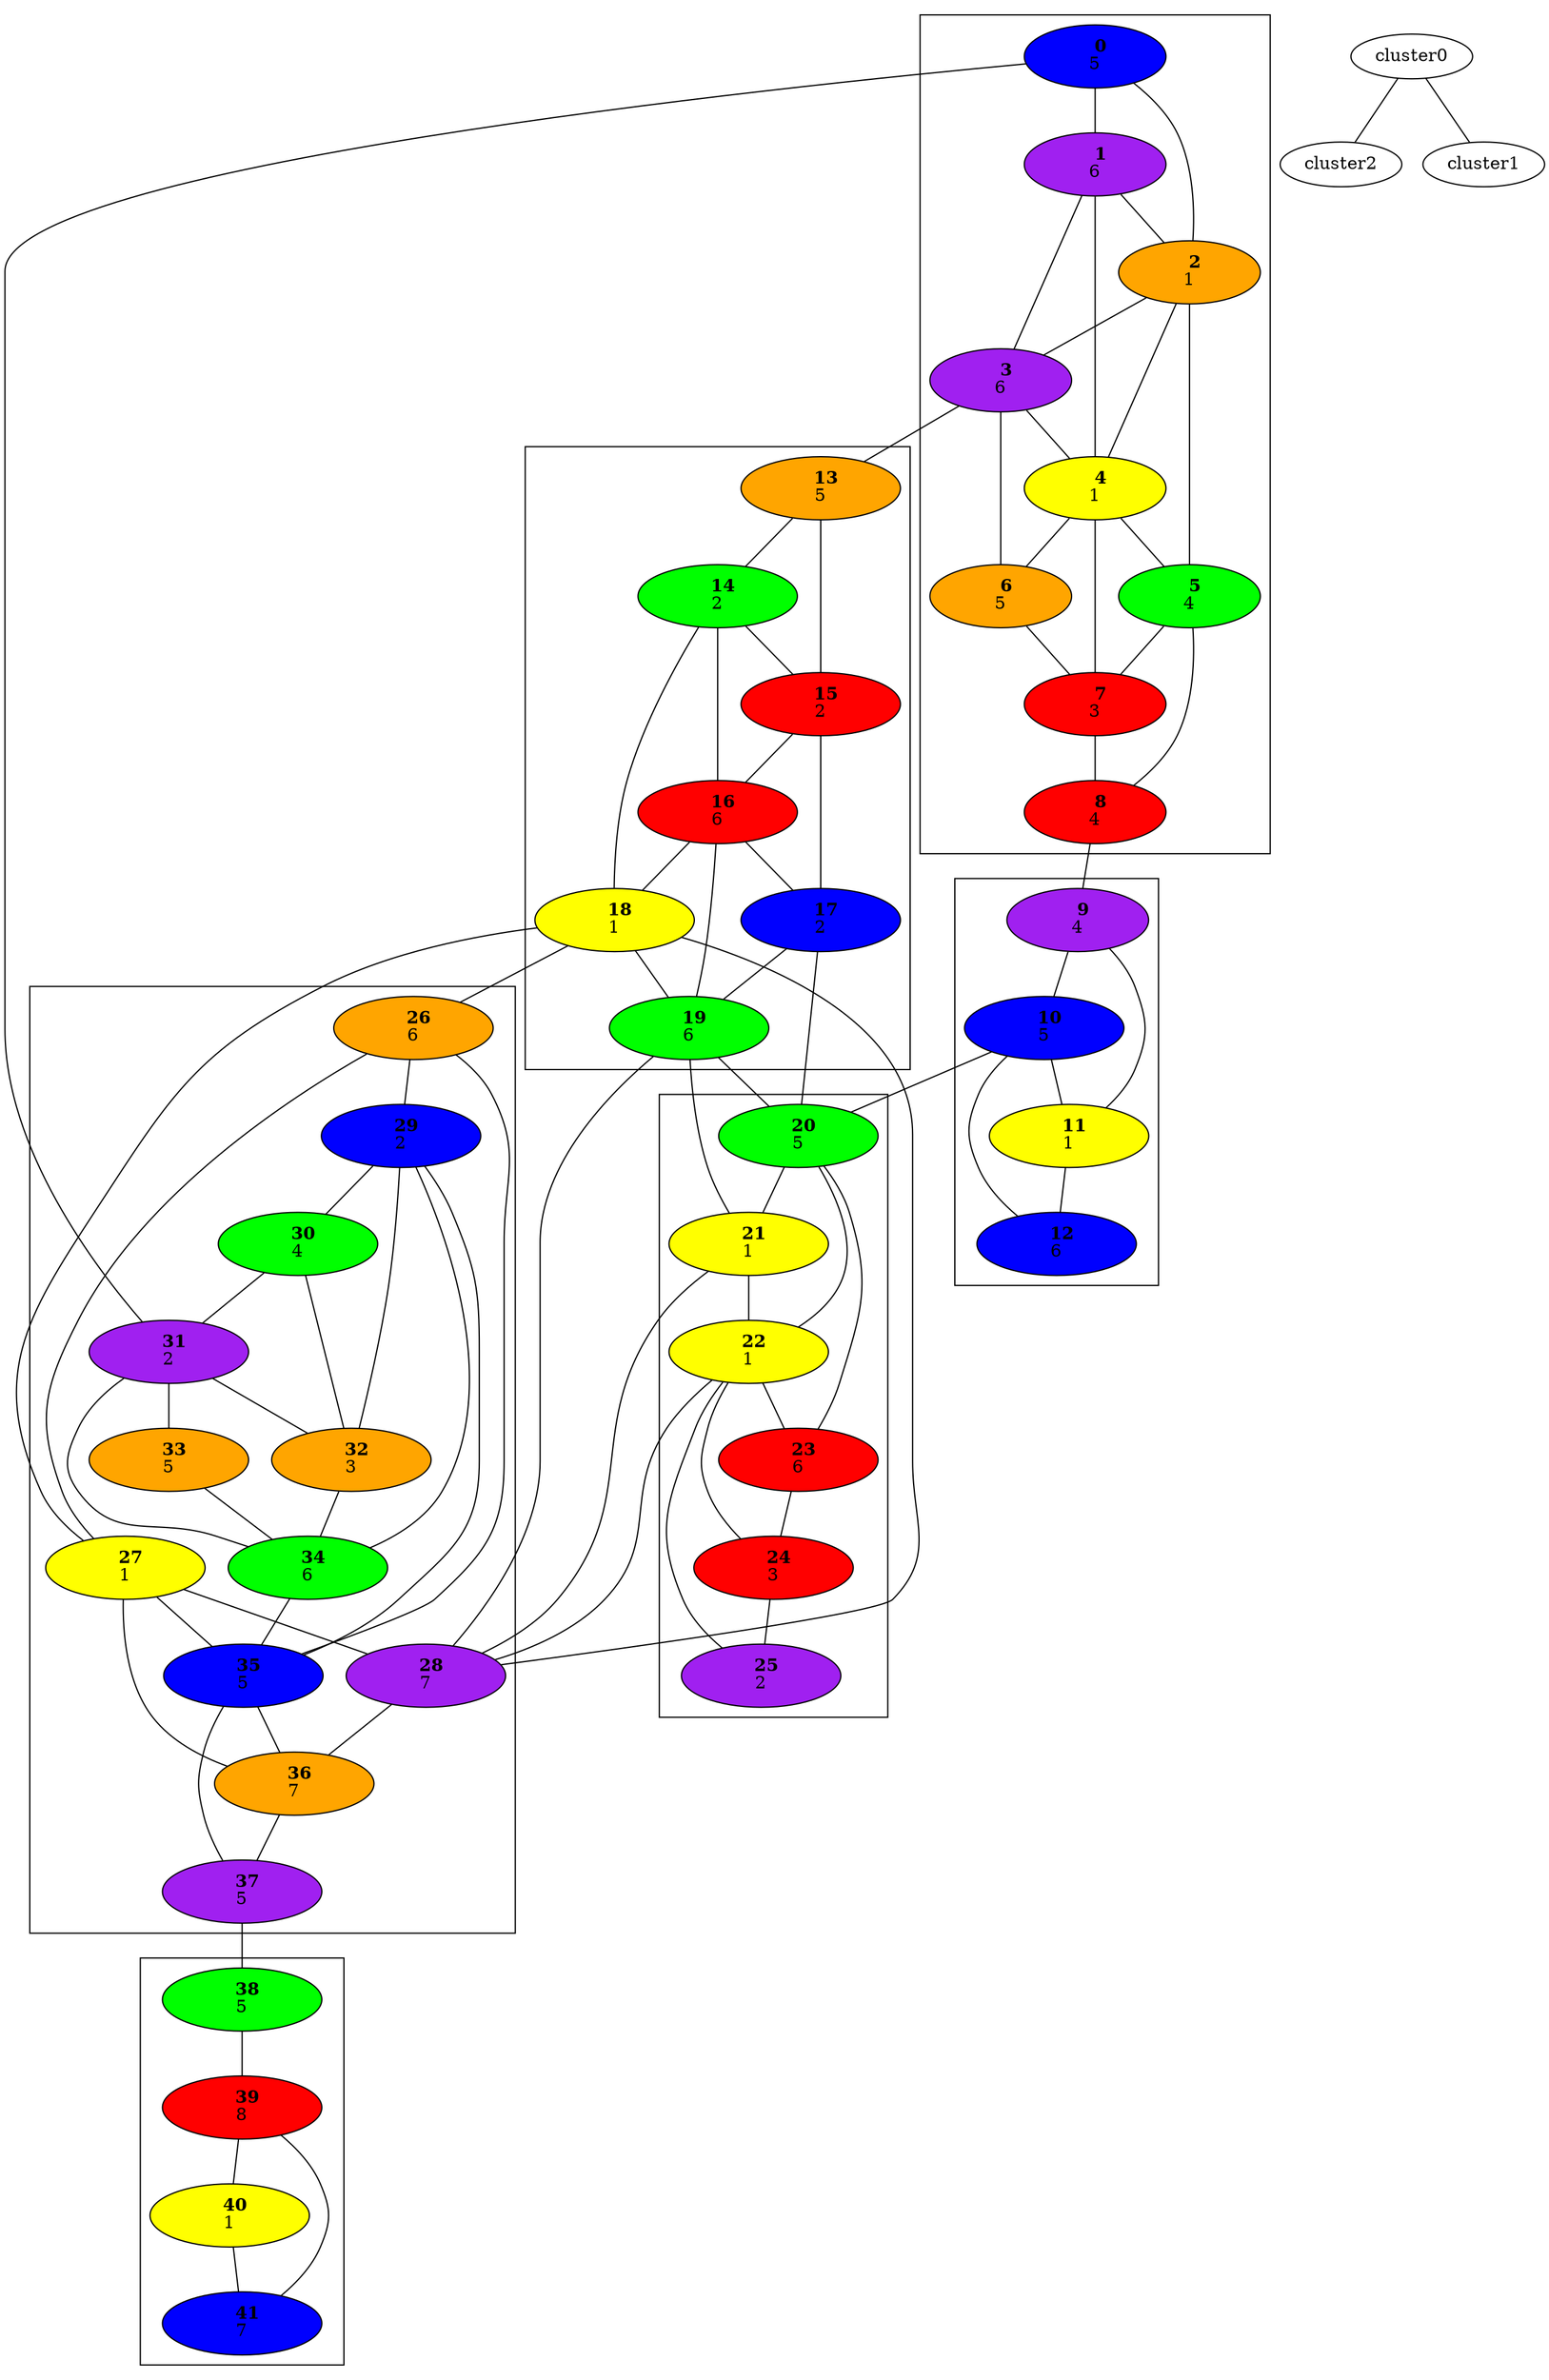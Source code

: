 graph {
	subgraph cluster0 {
		0
		1
		2
		3
		4
		5
		6
		7
		8
	}
	subgraph cluster1 {
		9
		10
		11
		12
	}
	subgraph cluster2 {
		13
		14
		15
		16
		17
		18
		19
	}
	subgraph cluster3 {
		20
		21
		22
		23
		24
		25
	}
	subgraph cluster4 {
		26
		27
		28
		29
		30
		31
		32
		33
		34
		35
		36
		37
	}
	subgraph cluster5 {
		38
		39
		40
		41
	}
	0 -- 1
	0 -- 2
	0 -- 31
	1 -- 2
	1 -- 3
	1 -- 4
	2 -- 3
	2 -- 4
	2 -- 5
	3 -- 4
	3 -- 6
	3 -- 13
	4 -- 5
	4 -- 6
	4 -- 7
	5 -- 7
	5 -- 8
	6 -- 7
	7 -- 8
	8 -- 9
	9 -- 10
	9 -- 11
	10 -- 11
	10 -- 12
	10 -- 20
	11 -- 12
	13 -- 14
	13 -- 15
	14 -- 15
	14 -- 16
	14 -- 18
	15 -- 16
	15 -- 17
	16 -- 17
	16 -- 18
	16 -- 19
	17 -- 19
	17 -- 20
	18 -- 19
	18 -- 26
	18 -- 27
	18 -- 28
	19 -- 20
	19 -- 21
	19 -- 28
	20 -- 21
	20 -- 22
	20 -- 23
	21 -- 22
	21 -- 28
	22 -- 23
	22 -- 24
	22 -- 25
	22 -- 28
	23 -- 24
	24 -- 25
	26 -- 27
	26 -- 29
	26 -- 35
	27 -- 28
	27 -- 35
	27 -- 36
	28 -- 36
	29 -- 30
	29 -- 32
	29 -- 34
	29 -- 35
	30 -- 31
	30 -- 32
	31 -- 32
	31 -- 33
	31 -- 34
	32 -- 34
	33 -- 34
	34 -- 35
	35 -- 36
	35 -- 37
	36 -- 37
	37 -- 38
	38 -- 39
	39 -- 40
	39 -- 41
	40 -- 41
	cluster0 -- cluster1
	cluster0 -- cluster2
	0 [fillcolor=blue style=filled]
	1 [fillcolor=purple style=filled]
	2 [fillcolor=orange style=filled]
	3 [fillcolor=purple style=filled]
	4 [fillcolor=yellow style=filled]
	5 [fillcolor=green style=filled]
	6 [fillcolor=orange style=filled]
	7 [fillcolor=red style=filled]
	8 [fillcolor=red style=filled]
	9 [fillcolor=purple style=filled]
	10 [fillcolor=blue style=filled]
	11 [fillcolor=yellow style=filled]
	12 [fillcolor=blue style=filled]
	13 [fillcolor=orange style=filled]
	14 [fillcolor=green style=filled]
	15 [fillcolor=red style=filled]
	16 [fillcolor=red style=filled]
	17 [fillcolor=blue style=filled]
	18 [fillcolor=yellow style=filled]
	19 [fillcolor=green style=filled]
	20 [fillcolor=green style=filled]
	21 [fillcolor=yellow style=filled]
	22 [fillcolor=yellow style=filled]
	23 [fillcolor=red style=filled]
	24 [fillcolor=red style=filled]
	25 [fillcolor=purple style=filled]
	26 [fillcolor=orange style=filled]
	27 [fillcolor=yellow style=filled]
	28 [fillcolor=purple style=filled]
	29 [fillcolor=blue style=filled]
	30 [fillcolor=green style=filled]
	31 [fillcolor=purple style=filled]
	32 [fillcolor=orange style=filled]
	33 [fillcolor=orange style=filled]
	34 [fillcolor=green style=filled]
	35 [fillcolor=blue style=filled]
	36 [fillcolor=orange style=filled]
	37 [fillcolor=purple style=filled]
	38 [fillcolor=green style=filled]
	39 [fillcolor=red style=filled]
	40 [fillcolor=yellow style=filled]
	41 [fillcolor=blue style=filled]
	0 [label=< <b>      0    </b> <br/>5>]
	1 [label=< <b>      1    </b> <br/>6>]
	2 [label=< <b>      2    </b> <br/>1>]
	3 [label=< <b>      3    </b> <br/>6>]
	4 [label=< <b>      4    </b> <br/>1>]
	5 [label=< <b>      5    </b> <br/>4>]
	6 [label=< <b>      6    </b> <br/>5>]
	7 [label=< <b>      7    </b> <br/>3>]
	8 [label=< <b>      8    </b> <br/>4>]
	9 [label=< <b>      9    </b> <br/>4>]
	10 [label=< <b>      10    </b> <br/>5>]
	11 [label=< <b>      11    </b> <br/>1>]
	12 [label=< <b>      12    </b> <br/>6>]
	13 [label=< <b>      13    </b> <br/>5>]
	14 [label=< <b>      14    </b> <br/>2>]
	15 [label=< <b>      15    </b> <br/>2>]
	16 [label=< <b>      16    </b> <br/>6>]
	17 [label=< <b>      17    </b> <br/>2>]
	18 [label=< <b>      18    </b> <br/>1>]
	19 [label=< <b>      19    </b> <br/>6>]
	20 [label=< <b>      20    </b> <br/>5>]
	21 [label=< <b>      21    </b> <br/>1>]
	22 [label=< <b>      22    </b> <br/>1>]
	23 [label=< <b>      23    </b> <br/>6>]
	24 [label=< <b>      24    </b> <br/>3>]
	25 [label=< <b>      25    </b> <br/>2>]
	26 [label=< <b>      26    </b> <br/>6>]
	27 [label=< <b>      27    </b> <br/>1>]
	28 [label=< <b>      28    </b> <br/>7>]
	29 [label=< <b>      29    </b> <br/>2>]
	30 [label=< <b>      30    </b> <br/>4>]
	31 [label=< <b>      31    </b> <br/>2>]
	32 [label=< <b>      32    </b> <br/>3>]
	33 [label=< <b>      33    </b> <br/>5>]
	34 [label=< <b>      34    </b> <br/>6>]
	35 [label=< <b>      35    </b> <br/>5>]
	36 [label=< <b>      36    </b> <br/>7>]
	37 [label=< <b>      37    </b> <br/>5>]
	38 [label=< <b>      38    </b> <br/>5>]
	39 [label=< <b>      39    </b> <br/>8>]
	40 [label=< <b>      40    </b> <br/>1>]
	41 [label=< <b>      41    </b> <br/>7>]
}
